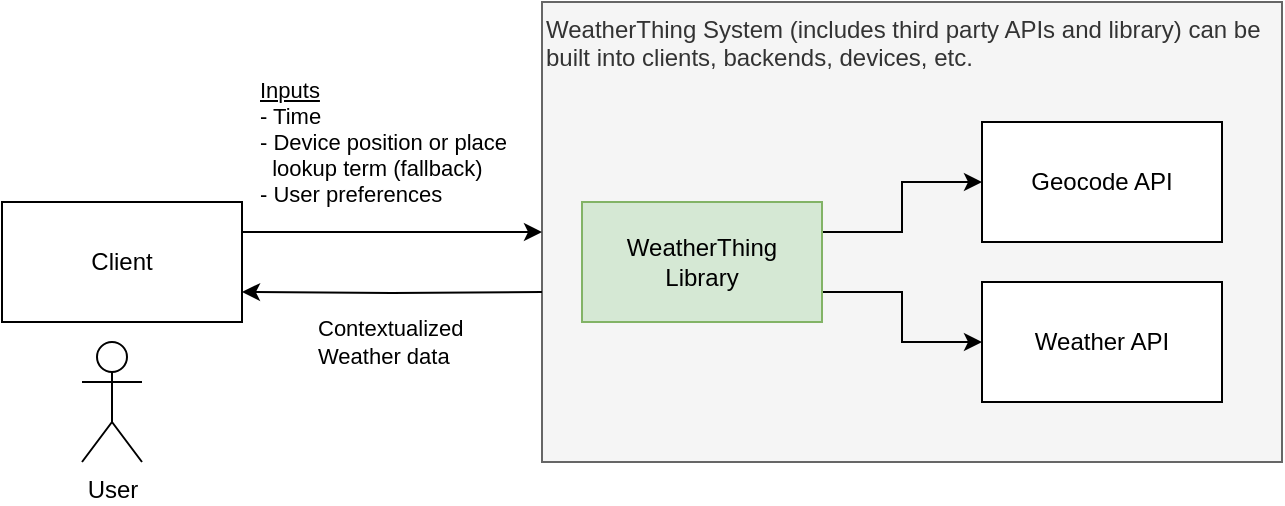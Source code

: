 <mxfile version="17.4.6" type="device"><diagram id="4RaHiwe_E1ss4oKB7rh3" name="Page-1"><mxGraphModel dx="1374" dy="816" grid="1" gridSize="10" guides="1" tooltips="1" connect="1" arrows="1" fold="1" page="1" pageScale="1" pageWidth="850" pageHeight="1100" math="0" shadow="0"><root><mxCell id="0"/><mxCell id="1" parent="0"/><mxCell id="GP8k7AqfQrHXRZ2nnzSw-13" value="WeatherThing System (includes third party APIs and library) can be built into clients, backends, devices, etc.&amp;nbsp;" style="rounded=0;whiteSpace=wrap;html=1;labelBackgroundColor=none;fillColor=#f5f5f5;fontColor=#333333;strokeColor=#666666;align=left;verticalAlign=top;" vertex="1" parent="1"><mxGeometry x="430" y="420" width="370" height="230" as="geometry"/></mxCell><mxCell id="GP8k7AqfQrHXRZ2nnzSw-8" style="edgeStyle=orthogonalEdgeStyle;rounded=0;orthogonalLoop=1;jettySize=auto;html=1;entryX=1;entryY=0.75;entryDx=0;entryDy=0;" edge="1" parent="1" target="GP8k7AqfQrHXRZ2nnzSw-4"><mxGeometry relative="1" as="geometry"><mxPoint x="430" y="565" as="sourcePoint"/></mxGeometry></mxCell><mxCell id="GP8k7AqfQrHXRZ2nnzSw-9" value="Contextualized&lt;br&gt;Weather data" style="edgeLabel;html=1;align=left;verticalAlign=middle;resizable=0;points=[];" vertex="1" connectable="0" parent="GP8k7AqfQrHXRZ2nnzSw-8"><mxGeometry x="0.188" y="-1" relative="1" as="geometry"><mxPoint x="-25" y="26" as="offset"/></mxGeometry></mxCell><mxCell id="GP8k7AqfQrHXRZ2nnzSw-10" style="edgeStyle=orthogonalEdgeStyle;rounded=0;orthogonalLoop=1;jettySize=auto;html=1;exitX=1;exitY=0.25;exitDx=0;exitDy=0;" edge="1" parent="1" source="GP8k7AqfQrHXRZ2nnzSw-1" target="GP8k7AqfQrHXRZ2nnzSw-3"><mxGeometry relative="1" as="geometry"/></mxCell><mxCell id="GP8k7AqfQrHXRZ2nnzSw-11" style="edgeStyle=orthogonalEdgeStyle;rounded=0;orthogonalLoop=1;jettySize=auto;html=1;exitX=1;exitY=0.75;exitDx=0;exitDy=0;" edge="1" parent="1" source="GP8k7AqfQrHXRZ2nnzSw-1" target="GP8k7AqfQrHXRZ2nnzSw-2"><mxGeometry relative="1" as="geometry"/></mxCell><mxCell id="GP8k7AqfQrHXRZ2nnzSw-1" value="WeatherThing&lt;br&gt;Library" style="rounded=0;whiteSpace=wrap;html=1;fillColor=#d5e8d4;strokeColor=#82b366;" vertex="1" parent="1"><mxGeometry x="450" y="520" width="120" height="60" as="geometry"/></mxCell><mxCell id="GP8k7AqfQrHXRZ2nnzSw-2" value="Weather API" style="rounded=0;whiteSpace=wrap;html=1;" vertex="1" parent="1"><mxGeometry x="650" y="560" width="120" height="60" as="geometry"/></mxCell><mxCell id="GP8k7AqfQrHXRZ2nnzSw-3" value="Geocode API" style="rounded=0;whiteSpace=wrap;html=1;" vertex="1" parent="1"><mxGeometry x="650" y="480" width="120" height="60" as="geometry"/></mxCell><mxCell id="GP8k7AqfQrHXRZ2nnzSw-6" style="edgeStyle=orthogonalEdgeStyle;rounded=0;orthogonalLoop=1;jettySize=auto;html=1;exitX=1;exitY=0.25;exitDx=0;exitDy=0;" edge="1" parent="1" source="GP8k7AqfQrHXRZ2nnzSw-4"><mxGeometry relative="1" as="geometry"><mxPoint x="430" y="535" as="targetPoint"/></mxGeometry></mxCell><mxCell id="GP8k7AqfQrHXRZ2nnzSw-7" value="&lt;span&gt;&lt;u&gt;Inputs&lt;/u&gt;&lt;/span&gt;&lt;br&gt;&lt;blockquote style=&quot;margin: 0 0 0 40px ; border: none ; padding: 0px&quot;&gt;&lt;/blockquote&gt;&lt;span&gt;- Time&lt;/span&gt;&lt;br&gt;&lt;span&gt;- Device position or place&lt;br&gt;&lt;/span&gt;&lt;span&gt;&amp;nbsp; lookup term (fallback)&lt;/span&gt;&lt;br&gt;&lt;span&gt;- User preferences&lt;/span&gt;&lt;br&gt;&lt;blockquote style=&quot;margin: 0 0 0 40px ; border: none ; padding: 0px&quot;&gt;&lt;/blockquote&gt;&lt;blockquote style=&quot;margin: 0 0 0 40px ; border: none ; padding: 0px&quot;&gt;&lt;/blockquote&gt;" style="edgeLabel;html=1;align=left;verticalAlign=middle;resizable=0;points=[];labelBackgroundColor=none;" vertex="1" connectable="0" parent="GP8k7AqfQrHXRZ2nnzSw-6"><mxGeometry x="-0.3" y="-1" relative="1" as="geometry"><mxPoint x="-46" y="-46" as="offset"/></mxGeometry></mxCell><mxCell id="GP8k7AqfQrHXRZ2nnzSw-4" value="Client" style="rounded=0;whiteSpace=wrap;html=1;" vertex="1" parent="1"><mxGeometry x="160" y="520" width="120" height="60" as="geometry"/></mxCell><mxCell id="GP8k7AqfQrHXRZ2nnzSw-5" value="User" style="shape=umlActor;verticalLabelPosition=bottom;verticalAlign=top;html=1;outlineConnect=0;" vertex="1" parent="1"><mxGeometry x="200" y="590" width="30" height="60" as="geometry"/></mxCell></root></mxGraphModel></diagram></mxfile>